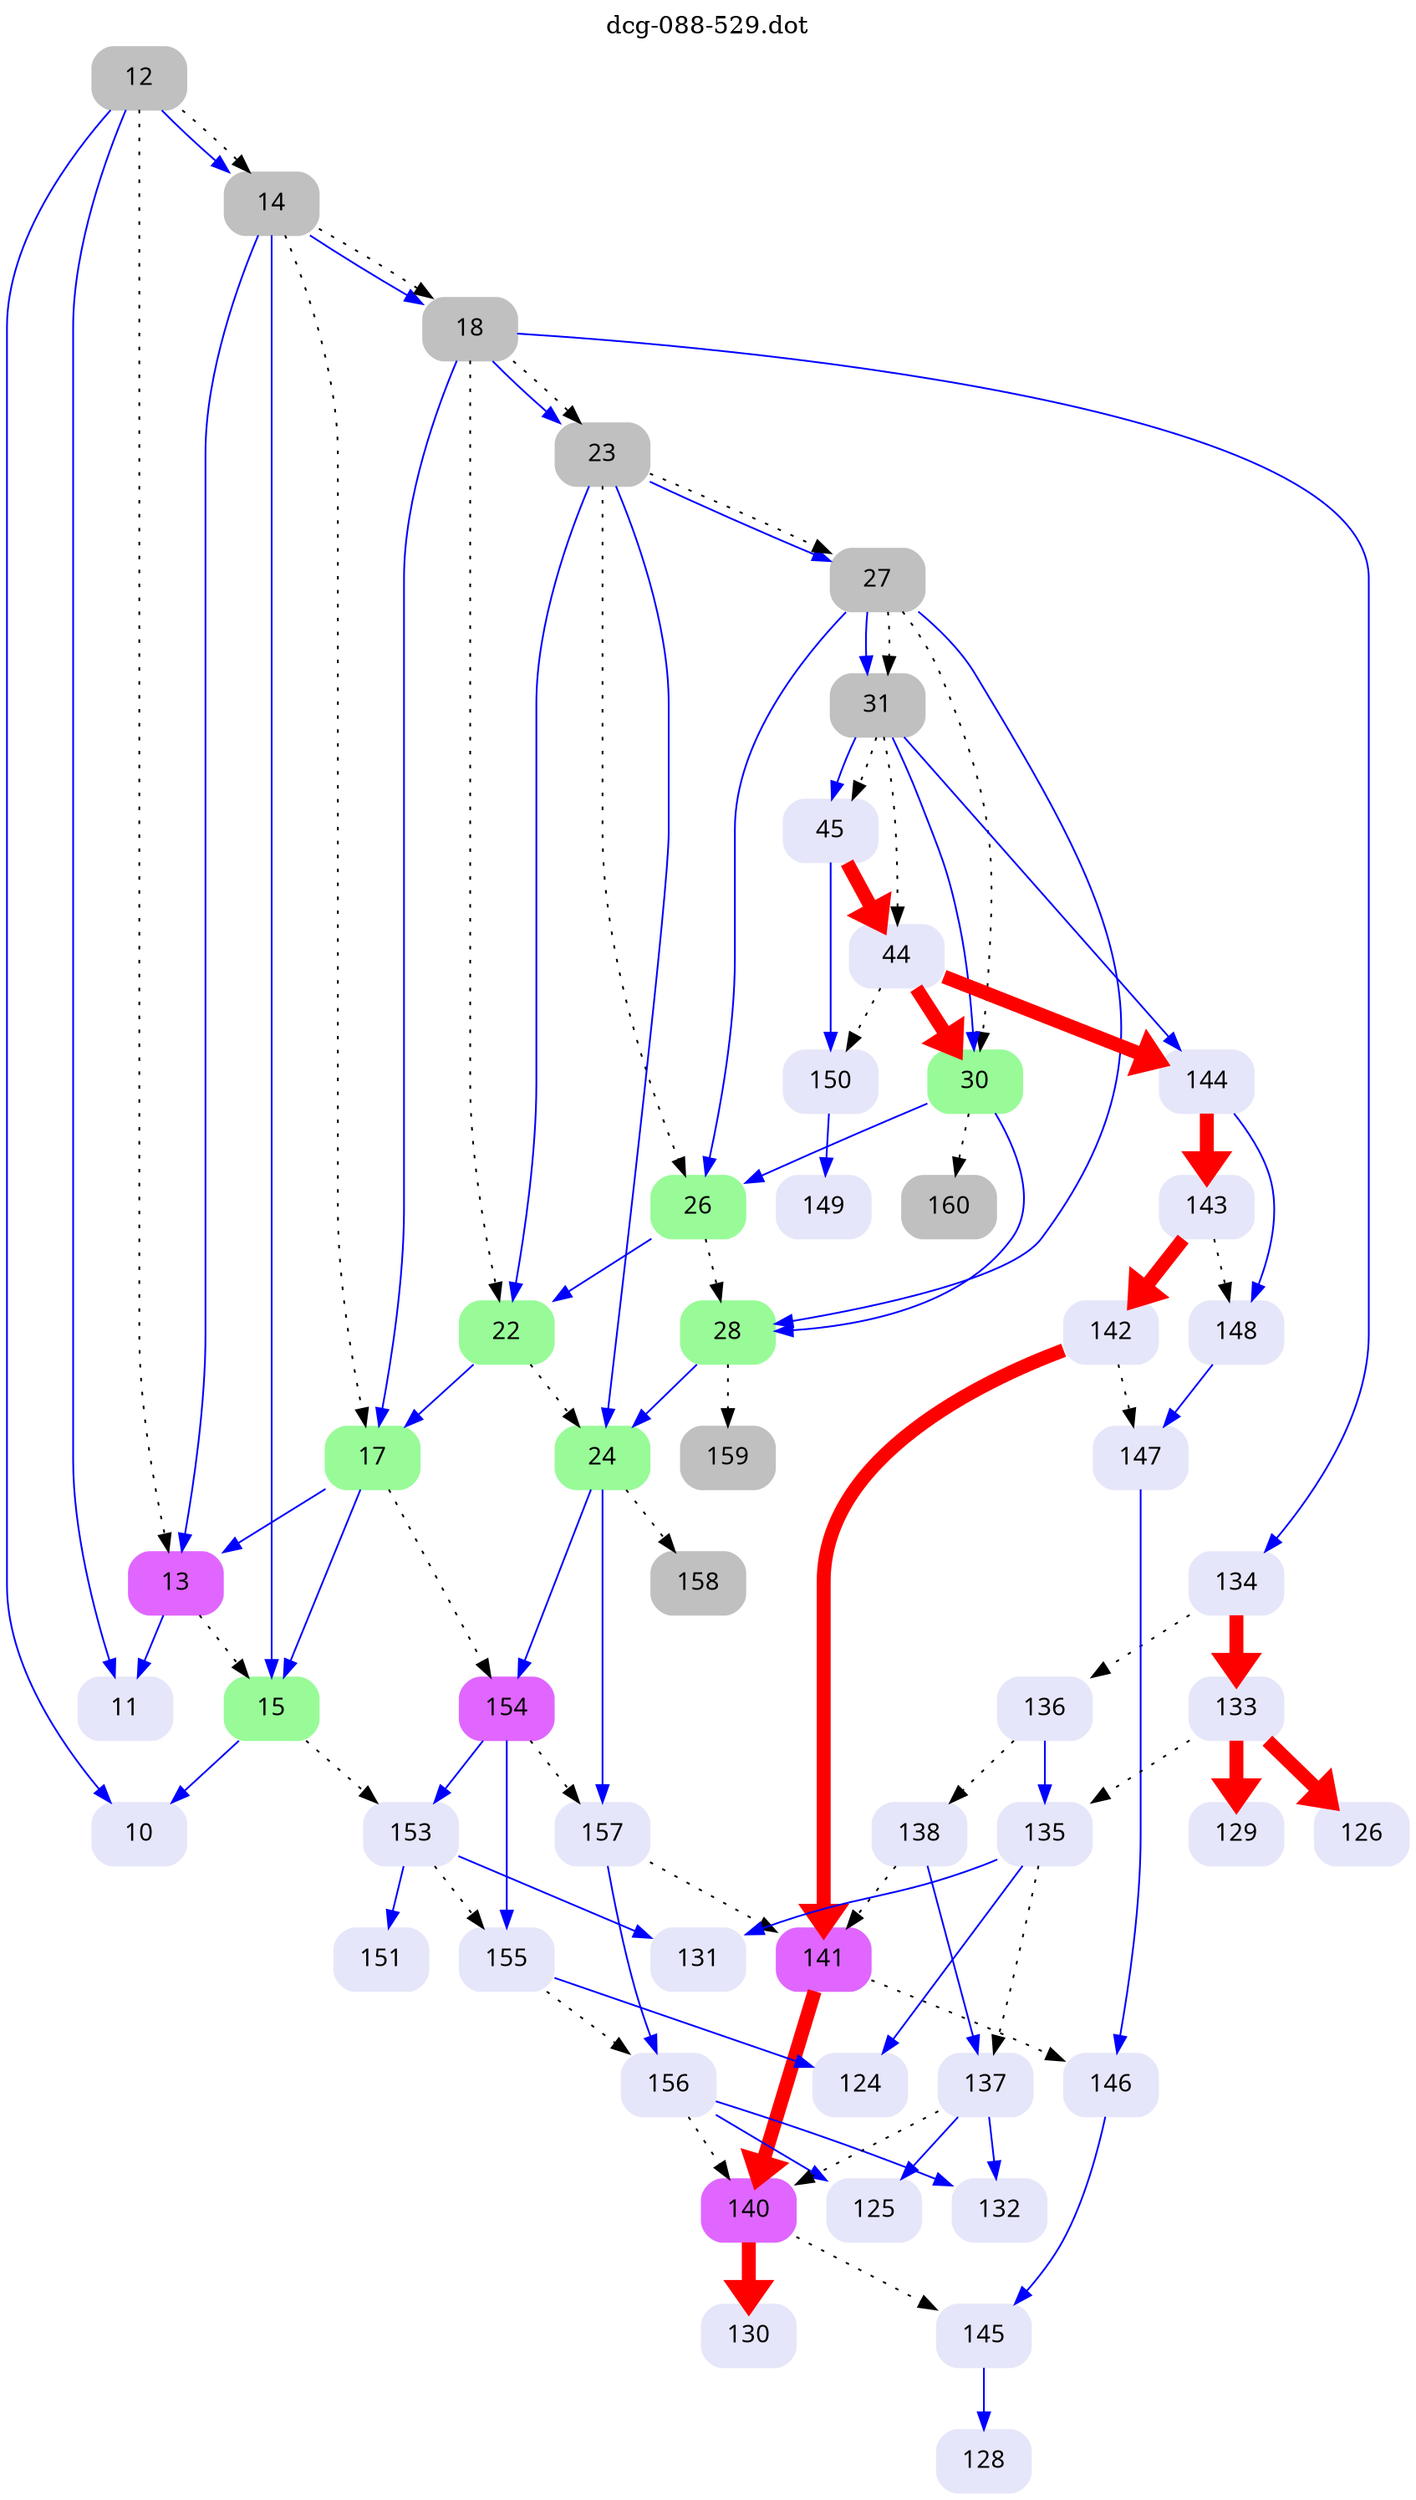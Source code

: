 digraph dcg_88 {
  labelloc="t";
  label="dcg-088-529.dot";
  node [fontname="sans-serif"];
  node [shape=box style="rounded,filled"];
  n12 [label="12" color=grey];
  n12 -> n11 [color=blue penwidth=1];
  n12 -> n10 [color=blue penwidth=1];
  n12 -> n14 [color=blue penwidth=1];
  n12 -> n13 [style=dotted,label=""];
  n12 -> n14 [style=dotted,label=""];
  n14 [label="14" color=grey];
  n14 -> n13 [color=blue penwidth=1];
  n14 -> n15 [color=blue penwidth=1];
  n14 -> n18 [color=blue penwidth=1];
  n14 -> n17 [style=dotted,label=""];
  n14 -> n18 [style=dotted,label=""];
  n18 [label="18" color=grey];
  n18 -> n17 [color=blue penwidth=1];
  n18 -> n134 [color=blue penwidth=1];
  n18 -> n23 [color=blue penwidth=1];
  n18 -> n22 [style=dotted,label=""];
  n18 -> n23 [style=dotted,label=""];
  n23 [label="23" color=grey];
  n23 -> n22 [color=blue penwidth=1];
  n23 -> n24 [color=blue penwidth=1];
  n23 -> n27 [color=blue penwidth=1];
  n23 -> n26 [style=dotted,label=""];
  n23 -> n27 [style=dotted,label=""];
  n27 [label="27" color=grey];
  n27 -> n26 [color=blue penwidth=1];
  n27 -> n28 [color=blue penwidth=1];
  n27 -> n31 [color=blue penwidth=1];
  n27 -> n30 [style=dotted,label=""];
  n27 -> n31 [style=dotted,label=""];
  n31 [label="31" color=grey];
  n31 -> n30 [color=blue penwidth=1];
  n31 -> n144 [color=blue penwidth=1];
  n31 -> n45 [color=blue penwidth=1];
  n31 -> n44 [style=dotted,label=""];
  n31 -> n45 [style=dotted,label=""];
  n45 [label="45" color=lavender];
  n45 -> n44 [color=red penwidth=8];
  n45 -> n150 [color=blue penwidth=1];
  n150 [label="150" color=lavender];
  n150 -> n149 [color=blue penwidth=1];
  n149 [label="149" color=lavender];
  n44 [label="44" color=lavender];
  n44 -> n30 [color=red penwidth=8];
  n44 -> n144 [color=red penwidth=8];
  n44 -> n150 [style=dotted,label=""];
  n144 [label="144" color=lavender];
  n144 -> n143 [color=red penwidth=8];
  n144 -> n148 [color=blue penwidth=1];
  n148 [label="148" color=lavender];
  n148 -> n147 [color=blue penwidth=1];
  n147 [label="147" color=lavender];
  n147 -> n146 [color=blue penwidth=1];
  n146 [label="146" color=lavender];
  n146 -> n145 [color=blue penwidth=1];
  n145 [label="145" color=lavender];
  n145 -> n128 [color=blue penwidth=1];
  n128 [label="128" color=lavender];
  n143 [label="143" color=lavender];
  n143 -> n142 [color=red penwidth=8];
  n143 -> n148 [style=dotted,label=""];
  n142 [label="142" color=lavender];
  n142 -> n141 [color=red penwidth=8];
  n142 -> n147 [style=dotted,label=""];
  n141 [label="141" color=mediumorchid1];
  n141 -> n140 [color=red penwidth=8];
  n141 -> n146 [style=dotted,label=""];
  n140 [label="140" color=mediumorchid1];
  n140 -> n130 [color=red penwidth=8];
  n140 -> n145 [style=dotted,label=""];
  n130 [label="130" color=lavender];
  n30 [label="30" color=palegreen];
  n30 -> n26 [color=blue penwidth=1];
  n30 -> n28 [color=blue penwidth=1];
  n30 -> n160 [style=dotted,label=""];
  n28 [label="28" color=palegreen];
  n28 -> n24 [color=blue penwidth=1];
  n28 -> n159 [style=dotted,label=""];
  n24 [label="24" color=palegreen];
  n24 -> n154 [color=blue penwidth=1];
  n24 -> n157 [color=blue penwidth=1];
  n24 -> n158 [style=dotted,label=""];
  n157 [label="157" color=lavender];
  n157 -> n156 [color=blue penwidth=1];
  n157 -> n141 [style=dotted,label=""];
  n156 [label="156" color=lavender];
  n156 -> n132 [color=blue penwidth=1];
  n156 -> n125 [color=blue penwidth=1];
  n156 -> n140 [style=dotted,label=""];
  n125 [label="125" color=lavender];
  n132 [label="132" color=lavender];
  n154 [label="154" color=mediumorchid1];
  n154 -> n153 [color=blue penwidth=1];
  n154 -> n155 [color=blue penwidth=1];
  n154 -> n157 [style=dotted,label=""];
  n155 [label="155" color=lavender];
  n155 -> n124 [color=blue penwidth=1];
  n155 -> n156 [style=dotted,label=""];
  n124 [label="124" color=lavender];
  n153 [label="153" color=lavender];
  n153 -> n151 [color=blue penwidth=1];
  n153 -> n131 [color=blue penwidth=1];
  n153 -> n155 [style=dotted,label=""];
  n131 [label="131" color=lavender];
  n151 [label="151" color=lavender];
  n158 [label="158" color=grey];
  n159 [label="159" color=grey];
  n26 [label="26" color=palegreen];
  n26 -> n22 [color=blue penwidth=1];
  n26 -> n28 [style=dotted,label=""];
  n22 [label="22" color=palegreen];
  n22 -> n17 [color=blue penwidth=1];
  n22 -> n24 [style=dotted,label=""];
  n17 [label="17" color=palegreen];
  n17 -> n13 [color=blue penwidth=1];
  n17 -> n15 [color=blue penwidth=1];
  n17 -> n154 [style=dotted,label=""];
  n15 [label="15" color=palegreen];
  n15 -> n10 [color=blue penwidth=1];
  n15 -> n153 [style=dotted,label=""];
  n10 [label="10" color=lavender];
  n13 [label="13" color=mediumorchid1];
  n13 -> n11 [color=blue penwidth=1];
  n13 -> n15 [style=dotted,label=""];
  n11 [label="11" color=lavender];
  n160 [label="160" color=grey];
  n134 [label="134" color=lavender];
  n134 -> n133 [color=red penwidth=8];
  n134 -> n136 [style=dotted,label=""];
  n133 [label="133" color=lavender];
  n133 -> n129 [color=red penwidth=8];
  n133 -> n126 [color=red penwidth=8];
  n133 -> n135 [style=dotted,label=""];
  n126 [label="126" color=lavender];
  n129 [label="129" color=lavender];
  n135 [label="135" color=lavender];
  n135 -> n131 [color=blue penwidth=1];
  n135 -> n124 [color=blue penwidth=1];
  n135 -> n137 [style=dotted,label=""];
  n137 [label="137" color=lavender];
  n137 -> n132 [color=blue penwidth=1];
  n137 -> n125 [color=blue penwidth=1];
  n137 -> n140 [style=dotted,label=""];
  n136 [label="136" color=lavender];
  n136 -> n135 [color=blue penwidth=1];
  n136 -> n138 [style=dotted,label=""];
  n138 [label="138" color=lavender];
  n138 -> n137 [color=blue penwidth=1];
  n138 -> n141 [style=dotted,label=""];
}

